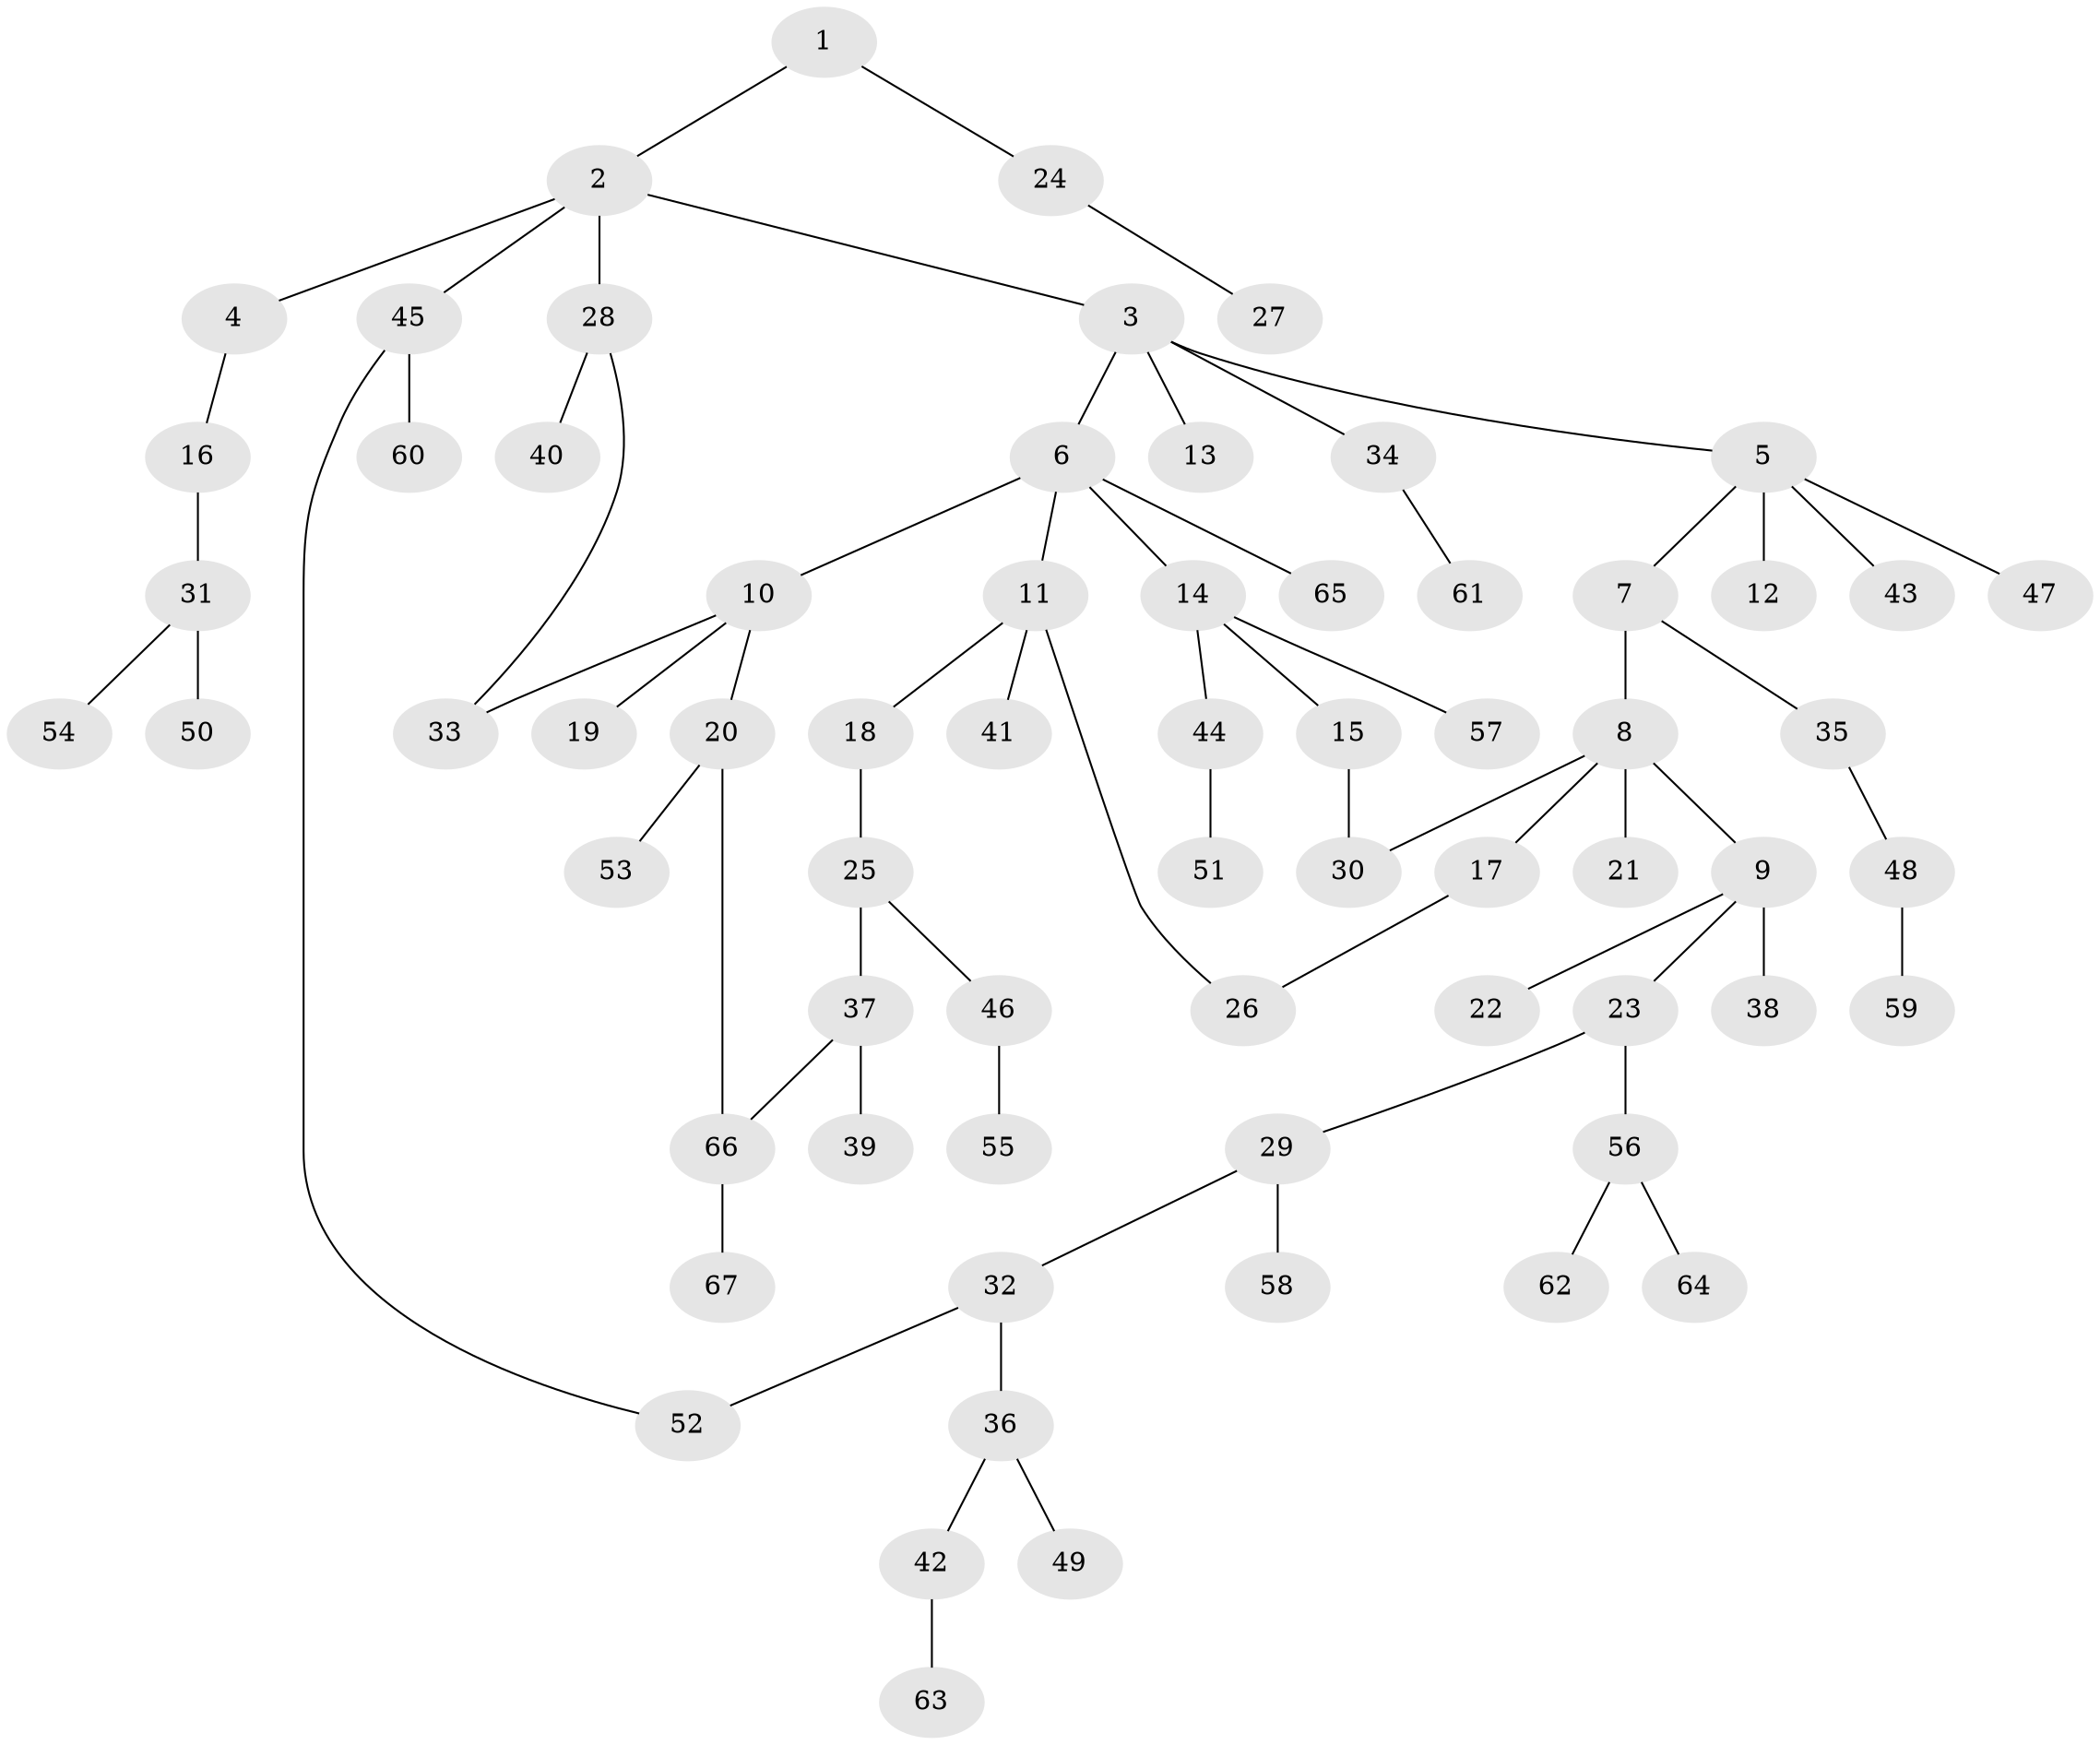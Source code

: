// Generated by graph-tools (version 1.1) at 2025/49/03/09/25 03:49:17]
// undirected, 67 vertices, 71 edges
graph export_dot {
graph [start="1"]
  node [color=gray90,style=filled];
  1;
  2;
  3;
  4;
  5;
  6;
  7;
  8;
  9;
  10;
  11;
  12;
  13;
  14;
  15;
  16;
  17;
  18;
  19;
  20;
  21;
  22;
  23;
  24;
  25;
  26;
  27;
  28;
  29;
  30;
  31;
  32;
  33;
  34;
  35;
  36;
  37;
  38;
  39;
  40;
  41;
  42;
  43;
  44;
  45;
  46;
  47;
  48;
  49;
  50;
  51;
  52;
  53;
  54;
  55;
  56;
  57;
  58;
  59;
  60;
  61;
  62;
  63;
  64;
  65;
  66;
  67;
  1 -- 2;
  1 -- 24;
  2 -- 3;
  2 -- 4;
  2 -- 28;
  2 -- 45;
  3 -- 5;
  3 -- 6;
  3 -- 13;
  3 -- 34;
  4 -- 16;
  5 -- 7;
  5 -- 12;
  5 -- 43;
  5 -- 47;
  6 -- 10;
  6 -- 11;
  6 -- 14;
  6 -- 65;
  7 -- 8;
  7 -- 35;
  8 -- 9;
  8 -- 17;
  8 -- 21;
  8 -- 30;
  9 -- 22;
  9 -- 23;
  9 -- 38;
  10 -- 19;
  10 -- 20;
  10 -- 33;
  11 -- 18;
  11 -- 26;
  11 -- 41;
  14 -- 15;
  14 -- 44;
  14 -- 57;
  15 -- 30;
  16 -- 31;
  17 -- 26;
  18 -- 25;
  20 -- 53;
  20 -- 66;
  23 -- 29;
  23 -- 56;
  24 -- 27;
  25 -- 37;
  25 -- 46;
  28 -- 40;
  28 -- 33;
  29 -- 32;
  29 -- 58;
  31 -- 50;
  31 -- 54;
  32 -- 36;
  32 -- 52;
  34 -- 61;
  35 -- 48;
  36 -- 42;
  36 -- 49;
  37 -- 39;
  37 -- 66;
  42 -- 63;
  44 -- 51;
  45 -- 52;
  45 -- 60;
  46 -- 55;
  48 -- 59;
  56 -- 62;
  56 -- 64;
  66 -- 67;
}
